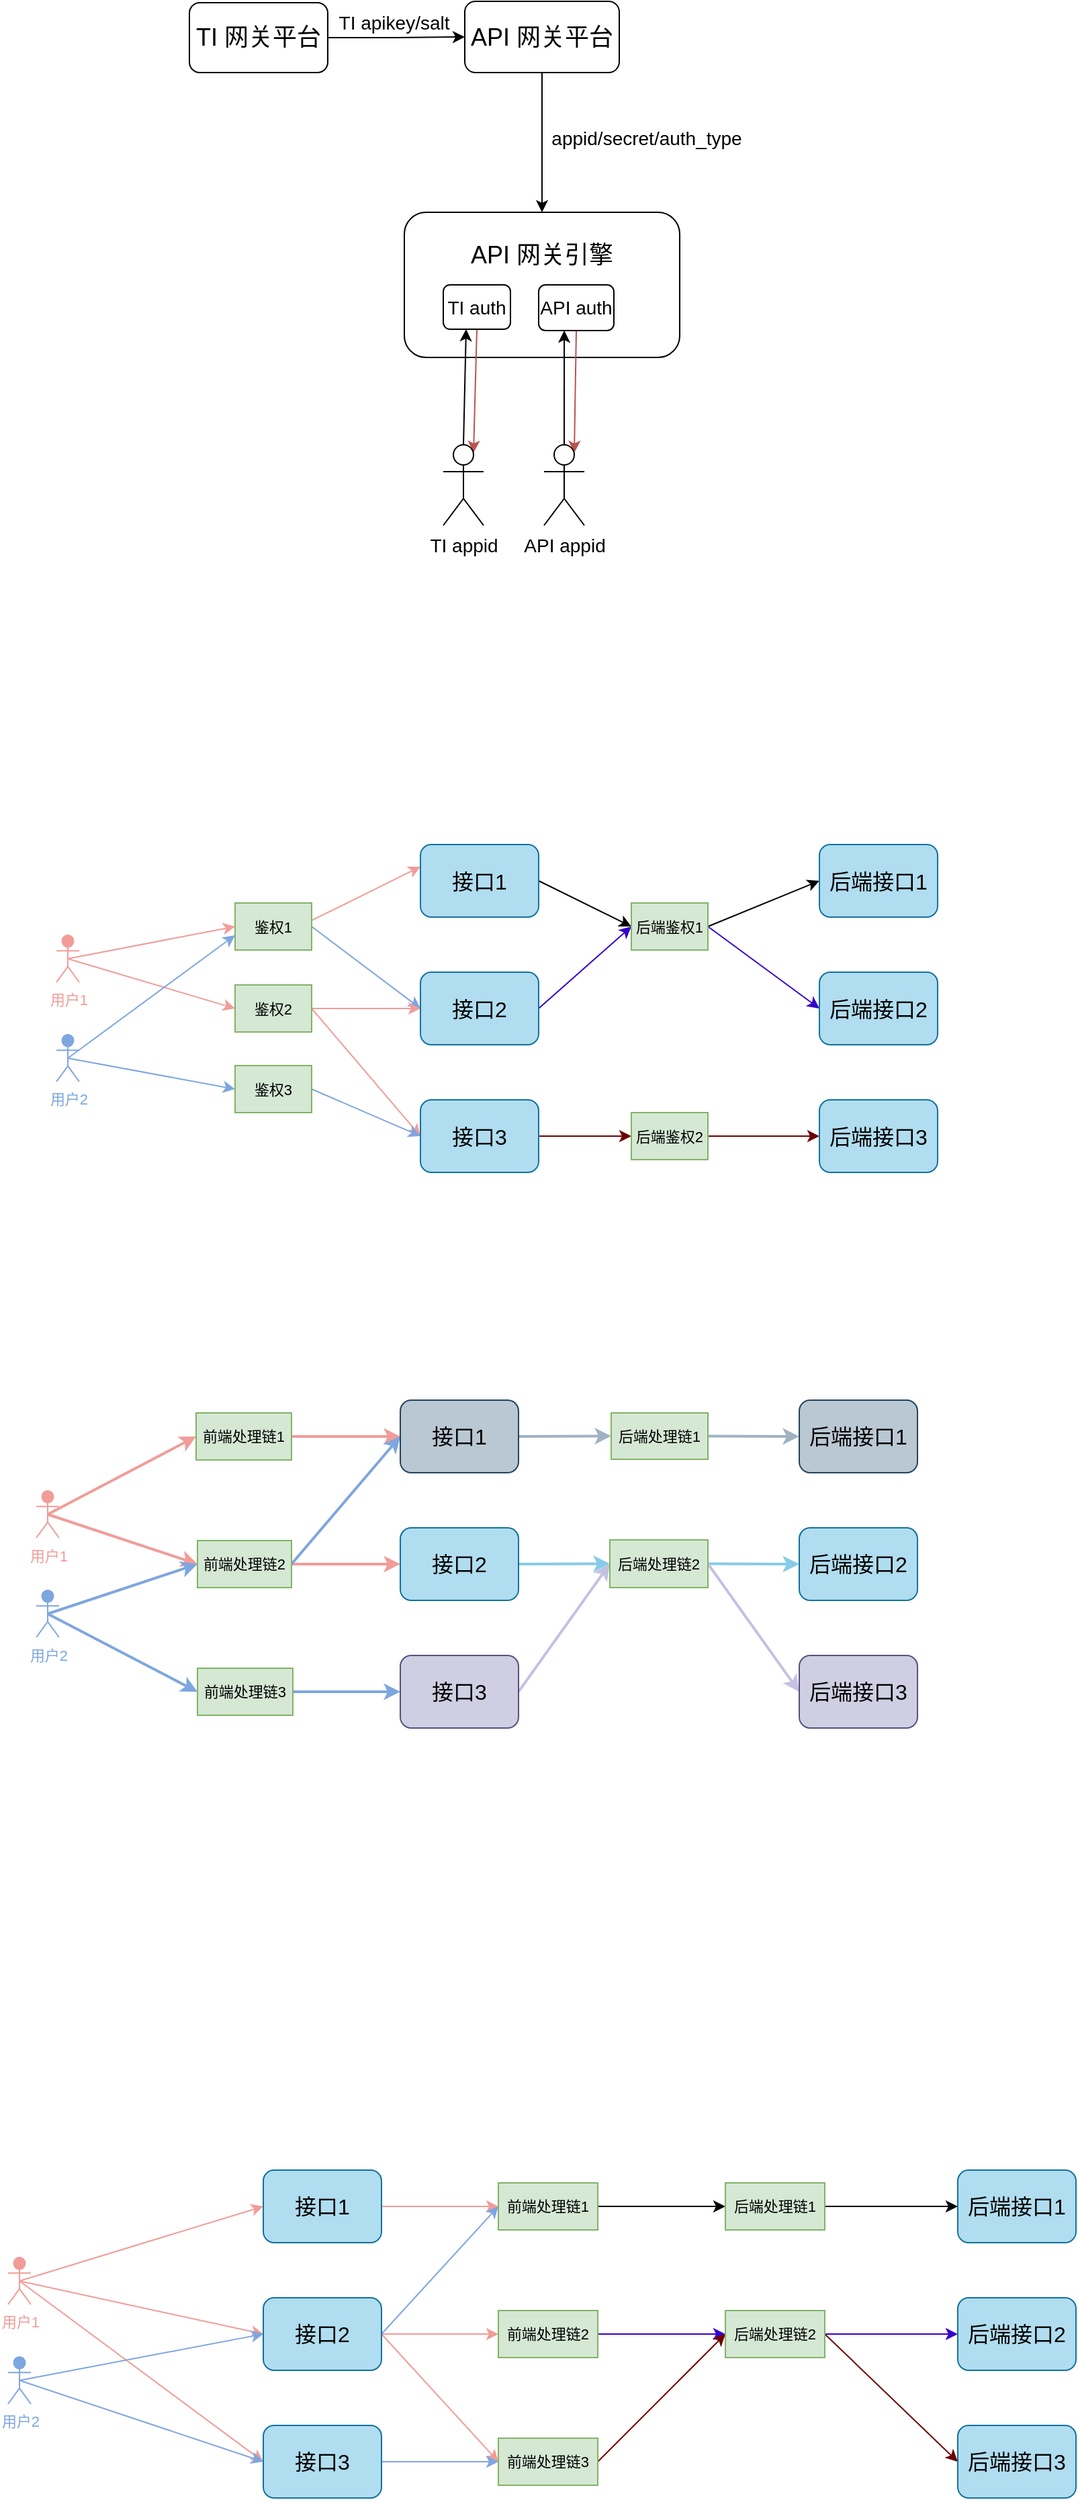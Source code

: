 <mxfile version="21.2.9" type="github">
  <diagram name="第 1 页" id="Vv8ToTOktWL2AOvHSMgK">
    <mxGraphModel dx="1834" dy="1164" grid="0" gridSize="10" guides="1" tooltips="1" connect="1" arrows="1" fold="1" page="0" pageScale="1" pageWidth="827" pageHeight="1169" math="0" shadow="0">
      <root>
        <mxCell id="0" />
        <mxCell id="1" parent="0" />
        <mxCell id="r01voXc9nePVps6210uo-5" value="&lt;font style=&quot;font-size: 18px;&quot;&gt;API 网关引擎&lt;br&gt;&lt;br&gt;&lt;br&gt;&lt;/font&gt;" style="rounded=1;whiteSpace=wrap;html=1;" vertex="1" parent="1">
          <mxGeometry x="186" y="-243" width="205" height="108" as="geometry" />
        </mxCell>
        <mxCell id="r01voXc9nePVps6210uo-3" style="edgeStyle=orthogonalEdgeStyle;rounded=0;orthogonalLoop=1;jettySize=auto;html=1;exitX=1;exitY=0.5;exitDx=0;exitDy=0;entryX=0;entryY=0.5;entryDx=0;entryDy=0;" edge="1" parent="1" source="r01voXc9nePVps6210uo-1" target="r01voXc9nePVps6210uo-2">
          <mxGeometry relative="1" as="geometry" />
        </mxCell>
        <mxCell id="r01voXc9nePVps6210uo-1" value="&lt;font style=&quot;font-size: 18px;&quot;&gt;TI 网关平台&lt;/font&gt;" style="rounded=1;whiteSpace=wrap;html=1;" vertex="1" parent="1">
          <mxGeometry x="26" y="-399" width="103" height="52" as="geometry" />
        </mxCell>
        <mxCell id="r01voXc9nePVps6210uo-6" style="edgeStyle=orthogonalEdgeStyle;rounded=0;orthogonalLoop=1;jettySize=auto;html=1;exitX=0.5;exitY=1;exitDx=0;exitDy=0;entryX=0.5;entryY=0;entryDx=0;entryDy=0;" edge="1" parent="1" source="r01voXc9nePVps6210uo-2" target="r01voXc9nePVps6210uo-5">
          <mxGeometry relative="1" as="geometry" />
        </mxCell>
        <mxCell id="r01voXc9nePVps6210uo-2" value="&lt;font style=&quot;font-size: 18px;&quot;&gt;API 网关平台&lt;/font&gt;" style="rounded=1;whiteSpace=wrap;html=1;" vertex="1" parent="1">
          <mxGeometry x="231" y="-400" width="115" height="53" as="geometry" />
        </mxCell>
        <mxCell id="r01voXc9nePVps6210uo-4" value="&lt;font style=&quot;font-size: 14px;&quot;&gt;TI apikey/salt&lt;/font&gt;" style="text;html=1;align=center;verticalAlign=middle;resizable=0;points=[];autosize=1;strokeColor=none;fillColor=none;" vertex="1" parent="1">
          <mxGeometry x="128" y="-399" width="100" height="29" as="geometry" />
        </mxCell>
        <mxCell id="r01voXc9nePVps6210uo-13" style="edgeStyle=none;shape=connector;rounded=0;orthogonalLoop=1;jettySize=auto;html=1;entryX=0.75;entryY=0.1;entryDx=0;entryDy=0;entryPerimeter=0;labelBackgroundColor=default;strokeColor=#b85450;fontFamily=Helvetica;fontSize=11;fontColor=default;endArrow=classic;fillColor=#f8cecc;exitX=0.5;exitY=1;exitDx=0;exitDy=0;" edge="1" parent="1" source="r01voXc9nePVps6210uo-15" target="r01voXc9nePVps6210uo-8">
          <mxGeometry relative="1" as="geometry">
            <mxPoint x="-105" y="223" as="sourcePoint" />
          </mxGeometry>
        </mxCell>
        <mxCell id="r01voXc9nePVps6210uo-7" value="&lt;font style=&quot;font-size: 14px;&quot;&gt;appid/secret/auth_type&lt;/font&gt;" style="text;html=1;align=center;verticalAlign=middle;resizable=0;points=[];autosize=1;strokeColor=none;fillColor=none;" vertex="1" parent="1">
          <mxGeometry x="286" y="-313" width="160" height="29" as="geometry" />
        </mxCell>
        <mxCell id="r01voXc9nePVps6210uo-11" style="rounded=0;orthogonalLoop=1;jettySize=auto;html=1;exitX=0.5;exitY=0;exitDx=0;exitDy=0;exitPerimeter=0;strokeColor=default;entryX=0.34;entryY=1;entryDx=0;entryDy=0;entryPerimeter=0;" edge="1" parent="1" source="r01voXc9nePVps6210uo-8" target="r01voXc9nePVps6210uo-15">
          <mxGeometry relative="1" as="geometry">
            <mxPoint x="232" y="-154" as="targetPoint" />
          </mxGeometry>
        </mxCell>
        <mxCell id="r01voXc9nePVps6210uo-8" value="&lt;font style=&quot;font-size: 14px;&quot;&gt;TI appid&lt;/font&gt;" style="shape=umlActor;verticalLabelPosition=bottom;verticalAlign=top;html=1;outlineConnect=0;" vertex="1" parent="1">
          <mxGeometry x="215" y="-70" width="30" height="60" as="geometry" />
        </mxCell>
        <mxCell id="r01voXc9nePVps6210uo-15" value="&lt;font style=&quot;font-size: 14px;&quot;&gt;TI auth&lt;/font&gt;" style="rounded=1;whiteSpace=wrap;html=1;" vertex="1" parent="1">
          <mxGeometry x="215" y="-189" width="50" height="33" as="geometry" />
        </mxCell>
        <mxCell id="r01voXc9nePVps6210uo-27" style="edgeStyle=none;shape=connector;rounded=0;orthogonalLoop=1;jettySize=auto;html=1;entryX=0.75;entryY=0.1;entryDx=0;entryDy=0;entryPerimeter=0;labelBackgroundColor=default;strokeColor=#b85450;fontFamily=Helvetica;fontSize=11;fontColor=default;endArrow=classic;fillColor=#f8cecc;exitX=0.5;exitY=1;exitDx=0;exitDy=0;" edge="1" parent="1" source="r01voXc9nePVps6210uo-30" target="r01voXc9nePVps6210uo-29">
          <mxGeometry relative="1" as="geometry">
            <mxPoint x="278" y="221" as="sourcePoint" />
          </mxGeometry>
        </mxCell>
        <mxCell id="r01voXc9nePVps6210uo-28" style="rounded=0;orthogonalLoop=1;jettySize=auto;html=1;exitX=0.5;exitY=0;exitDx=0;exitDy=0;exitPerimeter=0;strokeColor=default;entryX=0.34;entryY=1;entryDx=0;entryDy=0;entryPerimeter=0;" edge="1" parent="1" source="r01voXc9nePVps6210uo-29" target="r01voXc9nePVps6210uo-30">
          <mxGeometry relative="1" as="geometry">
            <mxPoint x="615" y="-156" as="targetPoint" />
          </mxGeometry>
        </mxCell>
        <mxCell id="r01voXc9nePVps6210uo-29" value="&lt;font style=&quot;font-size: 14px;&quot;&gt;API appid&lt;/font&gt;" style="shape=umlActor;verticalLabelPosition=bottom;verticalAlign=top;html=1;outlineConnect=0;" vertex="1" parent="1">
          <mxGeometry x="290" y="-70" width="30" height="60" as="geometry" />
        </mxCell>
        <mxCell id="r01voXc9nePVps6210uo-30" value="&lt;font style=&quot;font-size: 14px;&quot;&gt;API auth&lt;/font&gt;" style="rounded=1;whiteSpace=wrap;html=1;" vertex="1" parent="1">
          <mxGeometry x="286" y="-189" width="56" height="34" as="geometry" />
        </mxCell>
        <mxCell id="r01voXc9nePVps6210uo-62" style="edgeStyle=none;shape=connector;rounded=0;orthogonalLoop=1;jettySize=auto;html=1;exitX=0.5;exitY=0.5;exitDx=0;exitDy=0;exitPerimeter=0;entryX=0;entryY=0.5;entryDx=0;entryDy=0;labelBackgroundColor=default;strokeColor=#F19C99;fontFamily=Helvetica;fontSize=11;fontColor=default;endArrow=classic;" edge="1" parent="1" source="r01voXc9nePVps6210uo-35" target="r01voXc9nePVps6210uo-37">
          <mxGeometry relative="1" as="geometry" />
        </mxCell>
        <mxCell id="r01voXc9nePVps6210uo-66" style="edgeStyle=none;shape=connector;rounded=0;orthogonalLoop=1;jettySize=auto;html=1;exitX=0.5;exitY=0.5;exitDx=0;exitDy=0;exitPerimeter=0;entryX=0;entryY=0.5;entryDx=0;entryDy=0;labelBackgroundColor=default;strokeColor=#F19C99;fontFamily=Helvetica;fontSize=11;fontColor=default;endArrow=classic;" edge="1" parent="1" source="r01voXc9nePVps6210uo-35" target="r01voXc9nePVps6210uo-44">
          <mxGeometry relative="1" as="geometry" />
        </mxCell>
        <mxCell id="r01voXc9nePVps6210uo-35" value="&lt;font color=&quot;#f19c99&quot;&gt;用户1&lt;/font&gt;" style="shape=umlActor;verticalLabelPosition=bottom;verticalAlign=top;html=1;outlineConnect=0;fontFamily=Helvetica;fontSize=11;fillColor=#F19C99;strokeColor=#F19C99;fontColor=#000000;" vertex="1" parent="1">
          <mxGeometry x="-73" y="295" width="17" height="35" as="geometry" />
        </mxCell>
        <mxCell id="r01voXc9nePVps6210uo-65" style="edgeStyle=none;shape=connector;rounded=0;orthogonalLoop=1;jettySize=auto;html=1;exitX=1;exitY=0.5;exitDx=0;exitDy=0;entryX=0;entryY=0.5;entryDx=0;entryDy=0;labelBackgroundColor=default;strokeColor=#7EA6E0;fontFamily=Helvetica;fontSize=11;fontColor=default;endArrow=classic;" edge="1" parent="1" source="r01voXc9nePVps6210uo-37" target="r01voXc9nePVps6210uo-48">
          <mxGeometry relative="1" as="geometry" />
        </mxCell>
        <mxCell id="r01voXc9nePVps6210uo-68" style="edgeStyle=none;shape=connector;rounded=0;orthogonalLoop=1;jettySize=auto;html=1;exitX=1;exitY=0.371;exitDx=0;exitDy=0;entryX=0;entryY=0.306;entryDx=0;entryDy=0;labelBackgroundColor=default;strokeColor=#F19C99;fontFamily=Helvetica;fontSize=11;fontColor=default;endArrow=classic;entryPerimeter=0;exitPerimeter=0;" edge="1" parent="1" source="r01voXc9nePVps6210uo-37" target="r01voXc9nePVps6210uo-46">
          <mxGeometry relative="1" as="geometry" />
        </mxCell>
        <mxCell id="r01voXc9nePVps6210uo-71" style="edgeStyle=none;shape=connector;rounded=0;orthogonalLoop=1;jettySize=auto;html=1;exitX=1;exitY=0.5;exitDx=0;exitDy=0;entryX=0;entryY=0.5;entryDx=0;entryDy=0;labelBackgroundColor=default;strokeColor=#F19C99;fontFamily=Helvetica;fontSize=11;fontColor=default;endArrow=classic;" edge="1" parent="1" source="r01voXc9nePVps6210uo-44" target="r01voXc9nePVps6210uo-48">
          <mxGeometry relative="1" as="geometry" />
        </mxCell>
        <mxCell id="r01voXc9nePVps6210uo-37" value="鉴权1" style="rounded=0;whiteSpace=wrap;html=1;fontFamily=Helvetica;fontSize=11;fillColor=#d5e8d4;strokeColor=#82b366;" vertex="1" parent="1">
          <mxGeometry x="60" y="271" width="57" height="35" as="geometry" />
        </mxCell>
        <mxCell id="r01voXc9nePVps6210uo-64" style="edgeStyle=none;shape=connector;rounded=0;orthogonalLoop=1;jettySize=auto;html=1;exitX=0.5;exitY=0.5;exitDx=0;exitDy=0;exitPerimeter=0;entryX=0;entryY=0.686;entryDx=0;entryDy=0;labelBackgroundColor=default;strokeColor=#7EA6E0;fontFamily=Helvetica;fontSize=11;fontColor=default;endArrow=classic;fillColor=#d5e8d4;entryPerimeter=0;" edge="1" parent="1" source="r01voXc9nePVps6210uo-43" target="r01voXc9nePVps6210uo-37">
          <mxGeometry relative="1" as="geometry" />
        </mxCell>
        <mxCell id="r01voXc9nePVps6210uo-69" style="edgeStyle=none;shape=connector;rounded=0;orthogonalLoop=1;jettySize=auto;html=1;exitX=0.5;exitY=0.5;exitDx=0;exitDy=0;exitPerimeter=0;entryX=0;entryY=0.5;entryDx=0;entryDy=0;labelBackgroundColor=default;strokeColor=#7EA6E0;fontFamily=Helvetica;fontSize=11;fontColor=default;endArrow=classic;" edge="1" parent="1" source="r01voXc9nePVps6210uo-43" target="r01voXc9nePVps6210uo-45">
          <mxGeometry relative="1" as="geometry" />
        </mxCell>
        <mxCell id="r01voXc9nePVps6210uo-43" value="&lt;font color=&quot;#7ea6e0&quot;&gt;用户2&lt;/font&gt;" style="shape=umlActor;verticalLabelPosition=bottom;verticalAlign=top;html=1;outlineConnect=0;fontFamily=Helvetica;fontSize=11;fillColor=#7EA6E0;strokeColor=#7EA6E0;fontColor=#000000;" vertex="1" parent="1">
          <mxGeometry x="-73" y="369" width="17" height="35" as="geometry" />
        </mxCell>
        <mxCell id="r01voXc9nePVps6210uo-67" style="edgeStyle=none;shape=connector;rounded=0;orthogonalLoop=1;jettySize=auto;html=1;exitX=1;exitY=0.5;exitDx=0;exitDy=0;entryX=0;entryY=0.5;entryDx=0;entryDy=0;labelBackgroundColor=default;strokeColor=#F19C99;fontFamily=Helvetica;fontSize=11;fontColor=default;endArrow=classic;fillColor=#d5e8d4;" edge="1" parent="1" source="r01voXc9nePVps6210uo-44" target="r01voXc9nePVps6210uo-49">
          <mxGeometry relative="1" as="geometry" />
        </mxCell>
        <mxCell id="r01voXc9nePVps6210uo-44" value="鉴权2" style="rounded=0;whiteSpace=wrap;html=1;fontFamily=Helvetica;fontSize=11;fillColor=#d5e8d4;strokeColor=#82b366;" vertex="1" parent="1">
          <mxGeometry x="60" y="332" width="57" height="35" as="geometry" />
        </mxCell>
        <mxCell id="r01voXc9nePVps6210uo-70" style="edgeStyle=none;shape=connector;rounded=0;orthogonalLoop=1;jettySize=auto;html=1;exitX=1;exitY=0.5;exitDx=0;exitDy=0;entryX=0;entryY=0.5;entryDx=0;entryDy=0;labelBackgroundColor=default;strokeColor=#7EA6E0;fontFamily=Helvetica;fontSize=11;fontColor=default;endArrow=classic;" edge="1" parent="1" source="r01voXc9nePVps6210uo-45" target="r01voXc9nePVps6210uo-49">
          <mxGeometry relative="1" as="geometry" />
        </mxCell>
        <mxCell id="r01voXc9nePVps6210uo-45" value="鉴权3" style="rounded=0;whiteSpace=wrap;html=1;fontFamily=Helvetica;fontSize=11;fillColor=#d5e8d4;strokeColor=#82b366;" vertex="1" parent="1">
          <mxGeometry x="60" y="392" width="57" height="35" as="geometry" />
        </mxCell>
        <mxCell id="r01voXc9nePVps6210uo-53" style="edgeStyle=none;shape=connector;rounded=0;orthogonalLoop=1;jettySize=auto;html=1;exitX=1;exitY=0.5;exitDx=0;exitDy=0;entryX=0;entryY=0.5;entryDx=0;entryDy=0;labelBackgroundColor=default;fontFamily=Helvetica;fontSize=11;fontColor=default;endArrow=classic;" edge="1" parent="1" source="r01voXc9nePVps6210uo-46" target="r01voXc9nePVps6210uo-50">
          <mxGeometry relative="1" as="geometry" />
        </mxCell>
        <mxCell id="r01voXc9nePVps6210uo-46" value="&lt;font style=&quot;font-size: 16px;&quot;&gt;接口1&lt;/font&gt;" style="rounded=1;whiteSpace=wrap;html=1;fontFamily=Helvetica;fontSize=11;fillColor=#b1ddf0;strokeColor=#10739e;" vertex="1" parent="1">
          <mxGeometry x="198" y="227.5" width="88" height="54" as="geometry" />
        </mxCell>
        <mxCell id="r01voXc9nePVps6210uo-54" style="edgeStyle=none;shape=connector;rounded=0;orthogonalLoop=1;jettySize=auto;html=1;exitX=1;exitY=0.5;exitDx=0;exitDy=0;entryX=0;entryY=0.5;entryDx=0;entryDy=0;labelBackgroundColor=default;strokeColor=#3700CC;fontFamily=Helvetica;fontSize=11;fontColor=default;endArrow=classic;fillColor=#6a00ff;" edge="1" parent="1" source="r01voXc9nePVps6210uo-48" target="r01voXc9nePVps6210uo-50">
          <mxGeometry relative="1" as="geometry" />
        </mxCell>
        <mxCell id="r01voXc9nePVps6210uo-48" value="&lt;font style=&quot;font-size: 16px;&quot;&gt;接口2&lt;/font&gt;" style="rounded=1;whiteSpace=wrap;html=1;fontFamily=Helvetica;fontSize=11;fillColor=#b1ddf0;strokeColor=#10739e;" vertex="1" parent="1">
          <mxGeometry x="198" y="322.5" width="88" height="54" as="geometry" />
        </mxCell>
        <mxCell id="r01voXc9nePVps6210uo-55" style="edgeStyle=none;shape=connector;rounded=0;orthogonalLoop=1;jettySize=auto;html=1;exitX=1;exitY=0.5;exitDx=0;exitDy=0;entryX=0;entryY=0.5;entryDx=0;entryDy=0;labelBackgroundColor=default;strokeColor=#6F0000;fontFamily=Helvetica;fontSize=11;fontColor=default;endArrow=classic;fillColor=#a20025;" edge="1" parent="1" source="r01voXc9nePVps6210uo-49" target="r01voXc9nePVps6210uo-51">
          <mxGeometry relative="1" as="geometry" />
        </mxCell>
        <mxCell id="r01voXc9nePVps6210uo-49" value="&lt;font style=&quot;font-size: 16px;&quot;&gt;接口3&lt;/font&gt;" style="rounded=1;whiteSpace=wrap;html=1;fontFamily=Helvetica;fontSize=11;fillColor=#b1ddf0;strokeColor=#10739e;" vertex="1" parent="1">
          <mxGeometry x="198" y="417.5" width="88" height="54" as="geometry" />
        </mxCell>
        <mxCell id="r01voXc9nePVps6210uo-59" style="edgeStyle=none;shape=connector;rounded=0;orthogonalLoop=1;jettySize=auto;html=1;exitX=1;exitY=0.5;exitDx=0;exitDy=0;entryX=0;entryY=0.5;entryDx=0;entryDy=0;labelBackgroundColor=default;fontFamily=Helvetica;fontSize=11;fontColor=default;endArrow=classic;" edge="1" parent="1" source="r01voXc9nePVps6210uo-50" target="r01voXc9nePVps6210uo-73">
          <mxGeometry relative="1" as="geometry">
            <mxPoint x="495" y="254.5" as="targetPoint" />
          </mxGeometry>
        </mxCell>
        <mxCell id="r01voXc9nePVps6210uo-60" style="edgeStyle=none;shape=connector;rounded=0;orthogonalLoop=1;jettySize=auto;html=1;exitX=1;exitY=0.5;exitDx=0;exitDy=0;entryX=0;entryY=0.5;entryDx=0;entryDy=0;labelBackgroundColor=default;strokeColor=#3700CC;fontFamily=Helvetica;fontSize=11;fontColor=default;endArrow=classic;fillColor=#6a00ff;" edge="1" parent="1" source="r01voXc9nePVps6210uo-50" target="r01voXc9nePVps6210uo-57">
          <mxGeometry relative="1" as="geometry" />
        </mxCell>
        <mxCell id="r01voXc9nePVps6210uo-50" value="后端鉴权1" style="rounded=0;whiteSpace=wrap;html=1;fontFamily=Helvetica;fontSize=11;fillColor=#d5e8d4;strokeColor=#82b366;" vertex="1" parent="1">
          <mxGeometry x="355" y="271" width="57" height="35" as="geometry" />
        </mxCell>
        <mxCell id="r01voXc9nePVps6210uo-61" style="edgeStyle=none;shape=connector;rounded=0;orthogonalLoop=1;jettySize=auto;html=1;exitX=1;exitY=0.5;exitDx=0;exitDy=0;entryX=0;entryY=0.5;entryDx=0;entryDy=0;labelBackgroundColor=default;strokeColor=#6F0000;fontFamily=Helvetica;fontSize=11;fontColor=default;endArrow=classic;fillColor=#a20025;" edge="1" parent="1" source="r01voXc9nePVps6210uo-51" target="r01voXc9nePVps6210uo-58">
          <mxGeometry relative="1" as="geometry" />
        </mxCell>
        <mxCell id="r01voXc9nePVps6210uo-51" value="后端鉴权2" style="rounded=0;whiteSpace=wrap;html=1;fontFamily=Helvetica;fontSize=11;fillColor=#d5e8d4;strokeColor=#82b366;" vertex="1" parent="1">
          <mxGeometry x="355" y="427" width="57" height="35" as="geometry" />
        </mxCell>
        <mxCell id="r01voXc9nePVps6210uo-57" value="&lt;font style=&quot;font-size: 16px;&quot;&gt;后端接口2&lt;/font&gt;" style="rounded=1;whiteSpace=wrap;html=1;fontFamily=Helvetica;fontSize=11;fillColor=#B1DDF0;strokeColor=#10739E;" vertex="1" parent="1">
          <mxGeometry x="495" y="322.5" width="88" height="54" as="geometry" />
        </mxCell>
        <mxCell id="r01voXc9nePVps6210uo-58" value="&lt;font style=&quot;font-size: 16px;&quot;&gt;后端接口3&lt;/font&gt;" style="rounded=1;whiteSpace=wrap;html=1;fontFamily=Helvetica;fontSize=11;fillColor=#B1DDF0;strokeColor=#10739E;" vertex="1" parent="1">
          <mxGeometry x="495" y="417.5" width="88" height="54" as="geometry" />
        </mxCell>
        <mxCell id="r01voXc9nePVps6210uo-73" value="&lt;font style=&quot;font-size: 16px;&quot;&gt;后端接口1&lt;/font&gt;" style="rounded=1;whiteSpace=wrap;html=1;fontFamily=Helvetica;fontSize=11;fillColor=#b1ddf0;strokeColor=#10739e;" vertex="1" parent="1">
          <mxGeometry x="495" y="227.5" width="88" height="54" as="geometry" />
        </mxCell>
        <mxCell id="r01voXc9nePVps6210uo-74" style="edgeStyle=none;shape=connector;rounded=0;orthogonalLoop=1;jettySize=auto;html=1;exitX=0.5;exitY=0.5;exitDx=0;exitDy=0;exitPerimeter=0;entryX=0;entryY=0.5;entryDx=0;entryDy=0;labelBackgroundColor=default;strokeColor=#F19C99;fontFamily=Helvetica;fontSize=11;fontColor=default;endArrow=classic;strokeWidth=2;" edge="1" parent="1" source="r01voXc9nePVps6210uo-76" target="r01voXc9nePVps6210uo-80">
          <mxGeometry relative="1" as="geometry" />
        </mxCell>
        <mxCell id="r01voXc9nePVps6210uo-75" style="edgeStyle=none;shape=connector;rounded=0;orthogonalLoop=1;jettySize=auto;html=1;exitX=0.5;exitY=0.5;exitDx=0;exitDy=0;exitPerimeter=0;entryX=0;entryY=0.5;entryDx=0;entryDy=0;labelBackgroundColor=default;strokeColor=#F19C99;fontFamily=Helvetica;fontSize=11;fontColor=default;endArrow=classic;strokeWidth=2;" edge="1" parent="1" source="r01voXc9nePVps6210uo-76" target="r01voXc9nePVps6210uo-85">
          <mxGeometry relative="1" as="geometry" />
        </mxCell>
        <mxCell id="r01voXc9nePVps6210uo-76" value="&lt;font color=&quot;#f19c99&quot;&gt;用户1&lt;/font&gt;" style="shape=umlActor;verticalLabelPosition=bottom;verticalAlign=top;html=1;outlineConnect=0;fontFamily=Helvetica;fontSize=11;fillColor=#F19C99;strokeColor=#F19C99;fontColor=#000000;" vertex="1" parent="1">
          <mxGeometry x="-88" y="708.5" width="17" height="35" as="geometry" />
        </mxCell>
        <mxCell id="r01voXc9nePVps6210uo-78" style="edgeStyle=none;shape=connector;rounded=0;orthogonalLoop=1;jettySize=auto;html=1;exitX=1;exitY=0.5;exitDx=0;exitDy=0;entryX=0;entryY=0.5;entryDx=0;entryDy=0;labelBackgroundColor=default;strokeColor=#F19C99;fontFamily=Helvetica;fontSize=11;fontColor=default;endArrow=classic;strokeWidth=2;" edge="1" parent="1" source="r01voXc9nePVps6210uo-80" target="r01voXc9nePVps6210uo-89">
          <mxGeometry relative="1" as="geometry" />
        </mxCell>
        <mxCell id="r01voXc9nePVps6210uo-79" style="edgeStyle=none;shape=connector;rounded=0;orthogonalLoop=1;jettySize=auto;html=1;exitX=1;exitY=0.5;exitDx=0;exitDy=0;entryX=0;entryY=0.5;entryDx=0;entryDy=0;labelBackgroundColor=default;strokeColor=#F19C99;fontFamily=Helvetica;fontSize=11;fontColor=default;endArrow=classic;strokeWidth=2;" edge="1" parent="1" source="r01voXc9nePVps6210uo-85" target="r01voXc9nePVps6210uo-91">
          <mxGeometry relative="1" as="geometry" />
        </mxCell>
        <mxCell id="r01voXc9nePVps6210uo-80" value="前端处理链1" style="rounded=0;whiteSpace=wrap;html=1;fontFamily=Helvetica;fontSize=11;fillColor=#d5e8d4;strokeColor=#82b366;" vertex="1" parent="1">
          <mxGeometry x="31" y="650.5" width="71" height="35" as="geometry" />
        </mxCell>
        <mxCell id="r01voXc9nePVps6210uo-81" style="edgeStyle=none;shape=connector;rounded=0;orthogonalLoop=1;jettySize=auto;html=1;exitX=0.5;exitY=0.5;exitDx=0;exitDy=0;exitPerimeter=0;entryX=0;entryY=0.5;entryDx=0;entryDy=0;labelBackgroundColor=default;strokeColor=#7EA6E0;fontFamily=Helvetica;fontSize=11;fontColor=default;endArrow=classic;fillColor=#d5e8d4;strokeWidth=2;" edge="1" parent="1" source="r01voXc9nePVps6210uo-83" target="r01voXc9nePVps6210uo-85">
          <mxGeometry relative="1" as="geometry" />
        </mxCell>
        <mxCell id="r01voXc9nePVps6210uo-82" style="edgeStyle=none;shape=connector;rounded=0;orthogonalLoop=1;jettySize=auto;html=1;exitX=0.5;exitY=0.5;exitDx=0;exitDy=0;exitPerimeter=0;entryX=0;entryY=0.5;entryDx=0;entryDy=0;labelBackgroundColor=default;strokeColor=#7EA6E0;fontFamily=Helvetica;fontSize=11;fontColor=default;endArrow=classic;strokeWidth=2;" edge="1" parent="1" source="r01voXc9nePVps6210uo-83" target="r01voXc9nePVps6210uo-87">
          <mxGeometry relative="1" as="geometry" />
        </mxCell>
        <mxCell id="r01voXc9nePVps6210uo-83" value="&lt;font color=&quot;#7ea6e0&quot;&gt;用户2&lt;/font&gt;" style="shape=umlActor;verticalLabelPosition=bottom;verticalAlign=top;html=1;outlineConnect=0;fontFamily=Helvetica;fontSize=11;fillColor=#7EA6E0;strokeColor=#7EA6E0;fontColor=#000000;" vertex="1" parent="1">
          <mxGeometry x="-88" y="782.5" width="17" height="35" as="geometry" />
        </mxCell>
        <mxCell id="r01voXc9nePVps6210uo-157" style="edgeStyle=none;shape=connector;rounded=0;orthogonalLoop=1;jettySize=auto;html=1;exitX=1;exitY=0.5;exitDx=0;exitDy=0;entryX=0;entryY=0.5;entryDx=0;entryDy=0;labelBackgroundColor=default;strokeColor=#7EA6E0;fontFamily=Helvetica;fontSize=11;fontColor=default;endArrow=classic;fillColor=#d5e8d4;strokeWidth=2;" edge="1" parent="1" source="r01voXc9nePVps6210uo-85" target="r01voXc9nePVps6210uo-89">
          <mxGeometry relative="1" as="geometry" />
        </mxCell>
        <mxCell id="r01voXc9nePVps6210uo-85" value="前端处理链2" style="rounded=0;whiteSpace=wrap;html=1;fontFamily=Helvetica;fontSize=11;fillColor=#d5e8d4;strokeColor=#82b366;" vertex="1" parent="1">
          <mxGeometry x="32" y="745.5" width="70" height="35" as="geometry" />
        </mxCell>
        <mxCell id="r01voXc9nePVps6210uo-86" style="edgeStyle=none;shape=connector;rounded=0;orthogonalLoop=1;jettySize=auto;html=1;exitX=1;exitY=0.5;exitDx=0;exitDy=0;entryX=0;entryY=0.5;entryDx=0;entryDy=0;labelBackgroundColor=default;strokeColor=#7EA6E0;fontFamily=Helvetica;fontSize=11;fontColor=default;endArrow=classic;strokeWidth=2;" edge="1" parent="1" source="r01voXc9nePVps6210uo-87" target="r01voXc9nePVps6210uo-93">
          <mxGeometry relative="1" as="geometry" />
        </mxCell>
        <mxCell id="r01voXc9nePVps6210uo-87" value="前端处理链3" style="rounded=0;whiteSpace=wrap;html=1;fontFamily=Helvetica;fontSize=11;fillColor=#d5e8d4;strokeColor=#82b366;" vertex="1" parent="1">
          <mxGeometry x="32" y="840.5" width="71" height="35" as="geometry" />
        </mxCell>
        <mxCell id="r01voXc9nePVps6210uo-88" style="edgeStyle=none;shape=connector;rounded=0;orthogonalLoop=1;jettySize=auto;html=1;exitX=1;exitY=0.5;exitDx=0;exitDy=0;entryX=0;entryY=0.5;entryDx=0;entryDy=0;labelBackgroundColor=default;fontFamily=Helvetica;fontSize=11;fontColor=default;endArrow=classic;strokeColor=#9eb2c2;strokeWidth=2;" edge="1" parent="1" source="r01voXc9nePVps6210uo-89" target="r01voXc9nePVps6210uo-96">
          <mxGeometry relative="1" as="geometry" />
        </mxCell>
        <mxCell id="r01voXc9nePVps6210uo-89" value="&lt;font style=&quot;font-size: 16px;&quot;&gt;接口1&lt;/font&gt;" style="rounded=1;whiteSpace=wrap;html=1;fontFamily=Helvetica;fontSize=11;fillColor=#bac8d3;strokeColor=#23445d;" vertex="1" parent="1">
          <mxGeometry x="183" y="641" width="88" height="54" as="geometry" />
        </mxCell>
        <mxCell id="r01voXc9nePVps6210uo-90" style="edgeStyle=none;shape=connector;rounded=0;orthogonalLoop=1;jettySize=auto;html=1;exitX=1;exitY=0.5;exitDx=0;exitDy=0;entryX=0;entryY=0.5;entryDx=0;entryDy=0;labelBackgroundColor=default;strokeColor=#87cbe8;fontFamily=Helvetica;fontSize=11;fontColor=default;endArrow=classic;fillColor=#6a00ff;strokeWidth=2;" edge="1" parent="1" source="r01voXc9nePVps6210uo-91" target="r01voXc9nePVps6210uo-98">
          <mxGeometry relative="1" as="geometry" />
        </mxCell>
        <mxCell id="r01voXc9nePVps6210uo-91" value="&lt;font style=&quot;font-size: 16px;&quot;&gt;接口2&lt;/font&gt;" style="rounded=1;whiteSpace=wrap;html=1;fontFamily=Helvetica;fontSize=11;fillColor=#b1ddf0;strokeColor=#10739e;" vertex="1" parent="1">
          <mxGeometry x="183" y="736" width="88" height="54" as="geometry" />
        </mxCell>
        <mxCell id="r01voXc9nePVps6210uo-92" style="edgeStyle=none;shape=connector;rounded=0;orthogonalLoop=1;jettySize=auto;html=1;exitX=1;exitY=0.5;exitDx=0;exitDy=0;entryX=0;entryY=0.5;entryDx=0;entryDy=0;labelBackgroundColor=default;strokeColor=#c5c1e1;fontFamily=Helvetica;fontSize=11;fontColor=default;endArrow=classic;fillColor=#a20025;strokeWidth=2;" edge="1" parent="1" source="r01voXc9nePVps6210uo-93" target="r01voXc9nePVps6210uo-98">
          <mxGeometry relative="1" as="geometry" />
        </mxCell>
        <mxCell id="r01voXc9nePVps6210uo-93" value="&lt;font style=&quot;font-size: 16px;&quot;&gt;接口3&lt;/font&gt;" style="rounded=1;whiteSpace=wrap;html=1;fontFamily=Helvetica;fontSize=11;fillColor=#d0cee2;strokeColor=#56517e;" vertex="1" parent="1">
          <mxGeometry x="183" y="831" width="88" height="54" as="geometry" />
        </mxCell>
        <mxCell id="r01voXc9nePVps6210uo-94" style="edgeStyle=none;shape=connector;rounded=0;orthogonalLoop=1;jettySize=auto;html=1;exitX=1;exitY=0.5;exitDx=0;exitDy=0;entryX=0;entryY=0.5;entryDx=0;entryDy=0;labelBackgroundColor=default;fontFamily=Helvetica;fontSize=11;fontColor=default;endArrow=classic;strokeColor=#9EB2C2;strokeWidth=2;" edge="1" parent="1" source="r01voXc9nePVps6210uo-96" target="r01voXc9nePVps6210uo-101">
          <mxGeometry relative="1" as="geometry">
            <mxPoint x="480" y="668" as="targetPoint" />
          </mxGeometry>
        </mxCell>
        <mxCell id="r01voXc9nePVps6210uo-95" style="edgeStyle=none;shape=connector;rounded=0;orthogonalLoop=1;jettySize=auto;html=1;exitX=1;exitY=0.5;exitDx=0;exitDy=0;entryX=0;entryY=0.5;entryDx=0;entryDy=0;labelBackgroundColor=default;strokeColor=#87CBE8;fontFamily=Helvetica;fontSize=11;fontColor=default;endArrow=classic;fillColor=#6a00ff;strokeWidth=2;" edge="1" parent="1" source="r01voXc9nePVps6210uo-98" target="r01voXc9nePVps6210uo-99">
          <mxGeometry relative="1" as="geometry" />
        </mxCell>
        <mxCell id="r01voXc9nePVps6210uo-96" value="后端处理链1" style="rounded=0;whiteSpace=wrap;html=1;fontFamily=Helvetica;fontSize=11;fillColor=#d5e8d4;strokeColor=#82b366;" vertex="1" parent="1">
          <mxGeometry x="340" y="650.5" width="72" height="34.5" as="geometry" />
        </mxCell>
        <mxCell id="r01voXc9nePVps6210uo-97" style="edgeStyle=none;shape=connector;rounded=0;orthogonalLoop=1;jettySize=auto;html=1;exitX=1;exitY=0.5;exitDx=0;exitDy=0;entryX=0;entryY=0.5;entryDx=0;entryDy=0;labelBackgroundColor=default;strokeColor=#C5C1E1;fontFamily=Helvetica;fontSize=11;fontColor=default;endArrow=classic;fillColor=#a20025;shadow=0;strokeWidth=2;" edge="1" parent="1" source="r01voXc9nePVps6210uo-98" target="r01voXc9nePVps6210uo-100">
          <mxGeometry relative="1" as="geometry" />
        </mxCell>
        <mxCell id="r01voXc9nePVps6210uo-98" value="后端处理链2" style="rounded=0;whiteSpace=wrap;html=1;fontFamily=Helvetica;fontSize=11;fillColor=#d5e8d4;strokeColor=#82b366;" vertex="1" parent="1">
          <mxGeometry x="339" y="745" width="73" height="35.5" as="geometry" />
        </mxCell>
        <mxCell id="r01voXc9nePVps6210uo-99" value="&lt;font style=&quot;font-size: 16px;&quot;&gt;后端接口2&lt;/font&gt;" style="rounded=1;whiteSpace=wrap;html=1;fontFamily=Helvetica;fontSize=11;fillColor=#b1ddf0;strokeColor=#10739e;" vertex="1" parent="1">
          <mxGeometry x="480" y="736" width="88" height="54" as="geometry" />
        </mxCell>
        <mxCell id="r01voXc9nePVps6210uo-100" value="&lt;font style=&quot;font-size: 16px;&quot;&gt;后端接口3&lt;/font&gt;" style="rounded=1;whiteSpace=wrap;html=1;fontFamily=Helvetica;fontSize=11;fillColor=#d0cee2;strokeColor=#56517e;" vertex="1" parent="1">
          <mxGeometry x="480" y="831" width="88" height="54" as="geometry" />
        </mxCell>
        <mxCell id="r01voXc9nePVps6210uo-101" value="&lt;font style=&quot;font-size: 16px;&quot;&gt;后端接口1&lt;/font&gt;" style="rounded=1;whiteSpace=wrap;html=1;fontFamily=Helvetica;fontSize=11;fillColor=#bac8d3;strokeColor=#23445d;" vertex="1" parent="1">
          <mxGeometry x="480" y="641" width="88" height="54" as="geometry" />
        </mxCell>
        <mxCell id="r01voXc9nePVps6210uo-102" style="edgeStyle=none;shape=connector;rounded=0;orthogonalLoop=1;jettySize=auto;html=1;exitX=0.5;exitY=0.5;exitDx=0;exitDy=0;exitPerimeter=0;entryX=0;entryY=0.5;entryDx=0;entryDy=0;labelBackgroundColor=default;strokeColor=#F19C99;fontFamily=Helvetica;fontSize=11;fontColor=default;endArrow=classic;" edge="1" parent="1" source="r01voXc9nePVps6210uo-104" target="r01voXc9nePVps6210uo-117">
          <mxGeometry relative="1" as="geometry">
            <mxPoint x="24" y="1272.5" as="targetPoint" />
          </mxGeometry>
        </mxCell>
        <mxCell id="r01voXc9nePVps6210uo-103" style="edgeStyle=none;shape=connector;rounded=0;orthogonalLoop=1;jettySize=auto;html=1;exitX=0.5;exitY=0.5;exitDx=0;exitDy=0;exitPerimeter=0;entryX=0;entryY=0.5;entryDx=0;entryDy=0;labelBackgroundColor=default;strokeColor=#F19C99;fontFamily=Helvetica;fontSize=11;fontColor=default;endArrow=classic;" edge="1" parent="1" source="r01voXc9nePVps6210uo-104" target="r01voXc9nePVps6210uo-119">
          <mxGeometry relative="1" as="geometry">
            <mxPoint x="24" y="1333.5" as="targetPoint" />
          </mxGeometry>
        </mxCell>
        <mxCell id="r01voXc9nePVps6210uo-130" style="edgeStyle=none;shape=connector;rounded=0;orthogonalLoop=1;jettySize=auto;html=1;exitX=0.5;exitY=0.5;exitDx=0;exitDy=0;exitPerimeter=0;entryX=0;entryY=0.5;entryDx=0;entryDy=0;labelBackgroundColor=default;strokeColor=#F19C99;fontFamily=Helvetica;fontSize=11;fontColor=default;endArrow=classic;" edge="1" parent="1" source="r01voXc9nePVps6210uo-104" target="r01voXc9nePVps6210uo-121">
          <mxGeometry relative="1" as="geometry" />
        </mxCell>
        <mxCell id="r01voXc9nePVps6210uo-104" value="&lt;font color=&quot;#f19c99&quot;&gt;用户1&lt;/font&gt;" style="shape=umlActor;verticalLabelPosition=bottom;verticalAlign=top;html=1;outlineConnect=0;fontFamily=Helvetica;fontSize=11;fillColor=#F19C99;strokeColor=#F19C99;fontColor=#000000;" vertex="1" parent="1">
          <mxGeometry x="-109" y="1279" width="17" height="35" as="geometry" />
        </mxCell>
        <mxCell id="r01voXc9nePVps6210uo-109" style="edgeStyle=none;shape=connector;rounded=0;orthogonalLoop=1;jettySize=auto;html=1;exitX=0.5;exitY=0.5;exitDx=0;exitDy=0;exitPerimeter=0;entryX=0;entryY=0.5;entryDx=0;entryDy=0;labelBackgroundColor=default;strokeColor=#7EA6E0;fontFamily=Helvetica;fontSize=11;fontColor=default;endArrow=classic;fillColor=#d5e8d4;" edge="1" parent="1" source="r01voXc9nePVps6210uo-111" target="r01voXc9nePVps6210uo-119">
          <mxGeometry relative="1" as="geometry">
            <mxPoint x="24" y="1279.01" as="targetPoint" />
          </mxGeometry>
        </mxCell>
        <mxCell id="r01voXc9nePVps6210uo-110" style="edgeStyle=none;shape=connector;rounded=0;orthogonalLoop=1;jettySize=auto;html=1;exitX=0.5;exitY=0.5;exitDx=0;exitDy=0;exitPerimeter=0;entryX=0;entryY=0.5;entryDx=0;entryDy=0;labelBackgroundColor=default;strokeColor=#7EA6E0;fontFamily=Helvetica;fontSize=11;fontColor=default;endArrow=classic;" edge="1" parent="1" source="r01voXc9nePVps6210uo-111" target="r01voXc9nePVps6210uo-121">
          <mxGeometry relative="1" as="geometry">
            <mxPoint x="24" y="1393.5" as="targetPoint" />
          </mxGeometry>
        </mxCell>
        <mxCell id="r01voXc9nePVps6210uo-111" value="&lt;font color=&quot;#7ea6e0&quot;&gt;用户2&lt;/font&gt;" style="shape=umlActor;verticalLabelPosition=bottom;verticalAlign=top;html=1;outlineConnect=0;fontFamily=Helvetica;fontSize=11;fillColor=#7EA6E0;strokeColor=#7EA6E0;fontColor=#000000;" vertex="1" parent="1">
          <mxGeometry x="-109" y="1353" width="17" height="35" as="geometry" />
        </mxCell>
        <mxCell id="r01voXc9nePVps6210uo-143" style="edgeStyle=none;shape=connector;rounded=0;orthogonalLoop=1;jettySize=auto;html=1;exitX=1;exitY=0.5;exitDx=0;exitDy=0;entryX=0;entryY=0.5;entryDx=0;entryDy=0;labelBackgroundColor=default;strokeColor=#F19C99;fontFamily=Helvetica;fontSize=11;fontColor=default;endArrow=classic;" edge="1" parent="1" source="r01voXc9nePVps6210uo-117" target="r01voXc9nePVps6210uo-132">
          <mxGeometry relative="1" as="geometry" />
        </mxCell>
        <mxCell id="r01voXc9nePVps6210uo-117" value="&lt;font style=&quot;font-size: 16px;&quot;&gt;接口1&lt;/font&gt;" style="rounded=1;whiteSpace=wrap;html=1;fontFamily=Helvetica;fontSize=11;fillColor=#b1ddf0;strokeColor=#10739e;" vertex="1" parent="1">
          <mxGeometry x="81" y="1214" width="88" height="54" as="geometry" />
        </mxCell>
        <mxCell id="r01voXc9nePVps6210uo-144" style="edgeStyle=none;shape=connector;rounded=0;orthogonalLoop=1;jettySize=auto;html=1;exitX=1;exitY=0.5;exitDx=0;exitDy=0;entryX=0;entryY=0.5;entryDx=0;entryDy=0;labelBackgroundColor=default;strokeColor=#F19C99;fontFamily=Helvetica;fontSize=11;fontColor=default;endArrow=classic;" edge="1" parent="1" source="r01voXc9nePVps6210uo-119" target="r01voXc9nePVps6210uo-133">
          <mxGeometry relative="1" as="geometry" />
        </mxCell>
        <mxCell id="r01voXc9nePVps6210uo-145" style="edgeStyle=none;shape=connector;rounded=0;orthogonalLoop=1;jettySize=auto;html=1;exitX=1;exitY=0.5;exitDx=0;exitDy=0;entryX=0;entryY=0.5;entryDx=0;entryDy=0;labelBackgroundColor=default;strokeColor=#F19C99;fontFamily=Helvetica;fontSize=11;fontColor=default;endArrow=classic;" edge="1" parent="1" source="r01voXc9nePVps6210uo-119" target="r01voXc9nePVps6210uo-134">
          <mxGeometry relative="1" as="geometry" />
        </mxCell>
        <mxCell id="r01voXc9nePVps6210uo-146" style="edgeStyle=none;shape=connector;rounded=0;orthogonalLoop=1;jettySize=auto;html=1;exitX=1;exitY=0.5;exitDx=0;exitDy=0;entryX=0;entryY=0.5;entryDx=0;entryDy=0;labelBackgroundColor=default;strokeColor=#7EA6E0;fontFamily=Helvetica;fontSize=11;fontColor=default;endArrow=classic;fillColor=#d5e8d4;" edge="1" parent="1" source="r01voXc9nePVps6210uo-119" target="r01voXc9nePVps6210uo-132">
          <mxGeometry relative="1" as="geometry" />
        </mxCell>
        <mxCell id="r01voXc9nePVps6210uo-119" value="&lt;font style=&quot;font-size: 16px;&quot;&gt;接口2&lt;/font&gt;" style="rounded=1;whiteSpace=wrap;html=1;fontFamily=Helvetica;fontSize=11;fillColor=#b1ddf0;strokeColor=#10739e;" vertex="1" parent="1">
          <mxGeometry x="81" y="1309" width="88" height="54" as="geometry" />
        </mxCell>
        <mxCell id="r01voXc9nePVps6210uo-147" style="edgeStyle=none;shape=connector;rounded=0;orthogonalLoop=1;jettySize=auto;html=1;exitX=1;exitY=0.5;exitDx=0;exitDy=0;entryX=0;entryY=0.5;entryDx=0;entryDy=0;labelBackgroundColor=default;strokeColor=#7EA6E0;fontFamily=Helvetica;fontSize=11;fontColor=default;endArrow=classic;fillColor=#d5e8d4;" edge="1" parent="1" source="r01voXc9nePVps6210uo-121" target="r01voXc9nePVps6210uo-134">
          <mxGeometry relative="1" as="geometry" />
        </mxCell>
        <mxCell id="r01voXc9nePVps6210uo-121" value="&lt;font style=&quot;font-size: 16px;&quot;&gt;接口3&lt;/font&gt;" style="rounded=1;whiteSpace=wrap;html=1;fontFamily=Helvetica;fontSize=11;fillColor=#b1ddf0;strokeColor=#10739e;" vertex="1" parent="1">
          <mxGeometry x="81" y="1404" width="88" height="54" as="geometry" />
        </mxCell>
        <mxCell id="r01voXc9nePVps6210uo-148" style="edgeStyle=none;shape=connector;rounded=0;orthogonalLoop=1;jettySize=auto;html=1;exitX=1;exitY=0.5;exitDx=0;exitDy=0;entryX=0;entryY=0.5;entryDx=0;entryDy=0;labelBackgroundColor=default;strokeColor=#000000;fontFamily=Helvetica;fontSize=11;fontColor=default;endArrow=classic;fillColor=#d5e8d4;" edge="1" parent="1" source="r01voXc9nePVps6210uo-132" target="r01voXc9nePVps6210uo-138">
          <mxGeometry relative="1" as="geometry" />
        </mxCell>
        <mxCell id="r01voXc9nePVps6210uo-132" value="前端处理链1" style="rounded=0;whiteSpace=wrap;html=1;fontFamily=Helvetica;fontSize=11;fillColor=#d5e8d4;strokeColor=#82b366;" vertex="1" parent="1">
          <mxGeometry x="256" y="1223.5" width="74" height="35" as="geometry" />
        </mxCell>
        <mxCell id="r01voXc9nePVps6210uo-151" style="edgeStyle=none;shape=connector;rounded=0;orthogonalLoop=1;jettySize=auto;html=1;exitX=1;exitY=0.5;exitDx=0;exitDy=0;entryX=0;entryY=0.5;entryDx=0;entryDy=0;labelBackgroundColor=default;strokeColor=#3700CC;fontFamily=Helvetica;fontSize=11;fontColor=default;endArrow=classic;fillColor=#6a00ff;" edge="1" parent="1" source="r01voXc9nePVps6210uo-133" target="r01voXc9nePVps6210uo-139">
          <mxGeometry relative="1" as="geometry" />
        </mxCell>
        <mxCell id="r01voXc9nePVps6210uo-133" value="前端处理链2" style="rounded=0;whiteSpace=wrap;html=1;fontFamily=Helvetica;fontSize=11;fillColor=#d5e8d4;strokeColor=#82b366;" vertex="1" parent="1">
          <mxGeometry x="256" y="1318.5" width="74" height="35" as="geometry" />
        </mxCell>
        <mxCell id="r01voXc9nePVps6210uo-153" style="edgeStyle=none;shape=connector;rounded=0;orthogonalLoop=1;jettySize=auto;html=1;exitX=1;exitY=0.5;exitDx=0;exitDy=0;entryX=0;entryY=0.5;entryDx=0;entryDy=0;labelBackgroundColor=default;strokeColor=#6F0000;fontFamily=Helvetica;fontSize=11;fontColor=default;endArrow=classic;fillColor=#a20025;" edge="1" parent="1" source="r01voXc9nePVps6210uo-134" target="r01voXc9nePVps6210uo-139">
          <mxGeometry relative="1" as="geometry" />
        </mxCell>
        <mxCell id="r01voXc9nePVps6210uo-134" value="前端处理链3" style="rounded=0;whiteSpace=wrap;html=1;fontFamily=Helvetica;fontSize=11;fillColor=#d5e8d4;strokeColor=#82b366;" vertex="1" parent="1">
          <mxGeometry x="256" y="1413.5" width="74" height="35" as="geometry" />
        </mxCell>
        <mxCell id="r01voXc9nePVps6210uo-150" style="edgeStyle=none;shape=connector;rounded=0;orthogonalLoop=1;jettySize=auto;html=1;exitX=1;exitY=0.5;exitDx=0;exitDy=0;entryX=0;entryY=0.5;entryDx=0;entryDy=0;labelBackgroundColor=default;strokeColor=#000000;fontFamily=Helvetica;fontSize=11;fontColor=default;endArrow=classic;fillColor=#d5e8d4;" edge="1" parent="1" source="r01voXc9nePVps6210uo-138" target="r01voXc9nePVps6210uo-142">
          <mxGeometry relative="1" as="geometry" />
        </mxCell>
        <mxCell id="r01voXc9nePVps6210uo-152" style="edgeStyle=none;shape=connector;rounded=0;orthogonalLoop=1;jettySize=auto;html=1;exitX=1;exitY=0.5;exitDx=0;exitDy=0;entryX=0;entryY=0.5;entryDx=0;entryDy=0;labelBackgroundColor=default;strokeColor=#3700CC;fontFamily=Helvetica;fontSize=11;fontColor=default;endArrow=classic;fillColor=#6a00ff;" edge="1" parent="1" source="r01voXc9nePVps6210uo-139" target="r01voXc9nePVps6210uo-140">
          <mxGeometry relative="1" as="geometry" />
        </mxCell>
        <mxCell id="r01voXc9nePVps6210uo-138" value="后端处理链1" style="rounded=0;whiteSpace=wrap;html=1;fontFamily=Helvetica;fontSize=11;fillColor=#d5e8d4;strokeColor=#82b366;" vertex="1" parent="1">
          <mxGeometry x="425" y="1223.5" width="74" height="35" as="geometry" />
        </mxCell>
        <mxCell id="r01voXc9nePVps6210uo-154" style="edgeStyle=none;shape=connector;rounded=0;orthogonalLoop=1;jettySize=auto;html=1;exitX=1;exitY=0.5;exitDx=0;exitDy=0;entryX=0;entryY=0.5;entryDx=0;entryDy=0;labelBackgroundColor=default;strokeColor=#6F0000;fontFamily=Helvetica;fontSize=11;fontColor=default;endArrow=classic;fillColor=#a20025;" edge="1" parent="1" source="r01voXc9nePVps6210uo-139" target="r01voXc9nePVps6210uo-141">
          <mxGeometry relative="1" as="geometry" />
        </mxCell>
        <mxCell id="r01voXc9nePVps6210uo-139" value="后端处理链2" style="rounded=0;whiteSpace=wrap;html=1;fontFamily=Helvetica;fontSize=11;fillColor=#d5e8d4;strokeColor=#82b366;" vertex="1" parent="1">
          <mxGeometry x="425" y="1318.5" width="74" height="35" as="geometry" />
        </mxCell>
        <mxCell id="r01voXc9nePVps6210uo-140" value="&lt;font style=&quot;font-size: 16px;&quot;&gt;后端接口2&lt;/font&gt;" style="rounded=1;whiteSpace=wrap;html=1;fontFamily=Helvetica;fontSize=11;fillColor=#B1DDF0;strokeColor=#10739E;" vertex="1" parent="1">
          <mxGeometry x="598" y="1309" width="88" height="54" as="geometry" />
        </mxCell>
        <mxCell id="r01voXc9nePVps6210uo-141" value="&lt;font style=&quot;font-size: 16px;&quot;&gt;后端接口3&lt;/font&gt;" style="rounded=1;whiteSpace=wrap;html=1;fontFamily=Helvetica;fontSize=11;fillColor=#B1DDF0;strokeColor=#10739E;" vertex="1" parent="1">
          <mxGeometry x="598" y="1404" width="88" height="54" as="geometry" />
        </mxCell>
        <mxCell id="r01voXc9nePVps6210uo-142" value="&lt;font style=&quot;font-size: 16px;&quot;&gt;后端接口1&lt;/font&gt;" style="rounded=1;whiteSpace=wrap;html=1;fontFamily=Helvetica;fontSize=11;fillColor=#b1ddf0;strokeColor=#10739e;" vertex="1" parent="1">
          <mxGeometry x="598" y="1214" width="88" height="54" as="geometry" />
        </mxCell>
      </root>
    </mxGraphModel>
  </diagram>
</mxfile>
